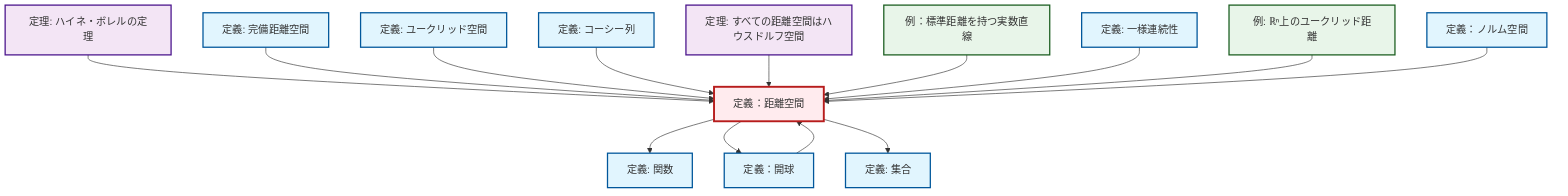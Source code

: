 graph TD
    classDef definition fill:#e1f5fe,stroke:#01579b,stroke-width:2px
    classDef theorem fill:#f3e5f5,stroke:#4a148c,stroke-width:2px
    classDef axiom fill:#fff3e0,stroke:#e65100,stroke-width:2px
    classDef example fill:#e8f5e9,stroke:#1b5e20,stroke-width:2px
    classDef current fill:#ffebee,stroke:#b71c1c,stroke-width:3px
    ex-euclidean-metric["例: ℝⁿ上のユークリッド距離"]:::example
    def-open-ball["定義：開球"]:::definition
    ex-real-line-metric["例：標準距離を持つ実数直線"]:::example
    def-euclidean-space["定義: ユークリッド空間"]:::definition
    def-normed-vector-space["定義：ノルム空間"]:::definition
    def-cauchy-sequence["定義: コーシー列"]:::definition
    def-metric-space["定義：距離空間"]:::definition
    thm-heine-borel["定理: ハイネ・ボレルの定理"]:::theorem
    thm-metric-hausdorff["定理: すべての距離空間はハウスドルフ空間"]:::theorem
    def-complete-metric-space["定義: 完備距離空間"]:::definition
    def-set["定義: 集合"]:::definition
    def-function["定義: 関数"]:::definition
    def-uniform-continuity["定義: 一様連続性"]:::definition
    def-open-ball --> def-metric-space
    def-metric-space --> def-function
    thm-heine-borel --> def-metric-space
    def-complete-metric-space --> def-metric-space
    def-euclidean-space --> def-metric-space
    def-cauchy-sequence --> def-metric-space
    thm-metric-hausdorff --> def-metric-space
    def-metric-space --> def-open-ball
    ex-real-line-metric --> def-metric-space
    def-uniform-continuity --> def-metric-space
    ex-euclidean-metric --> def-metric-space
    def-normed-vector-space --> def-metric-space
    def-metric-space --> def-set
    class def-metric-space current